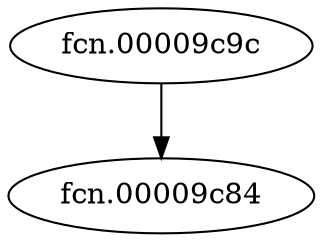 digraph code {
  "0x00009c9c" [label="fcn.00009c9c"];
  "0x00009c9c" -> "0x00009c84";
  "0x00009c84" [label="fcn.00009c84"];
}